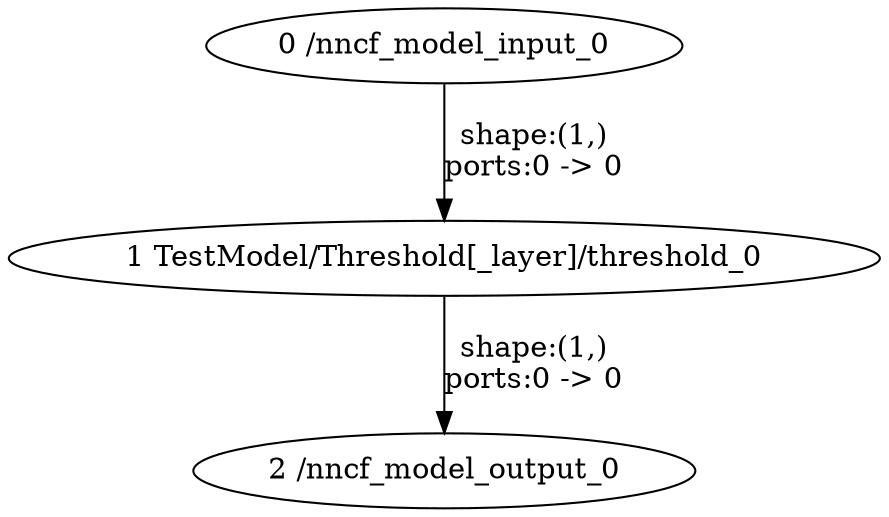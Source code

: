 strict digraph  {
"0 /nncf_model_input_0" [id=0, type=nncf_model_input];
"1 TestModel/Threshold[_layer]/threshold_0" [id=1, type=threshold];
"2 /nncf_model_output_0" [id=2, type=nncf_model_output];
"0 /nncf_model_input_0" -> "1 TestModel/Threshold[_layer]/threshold_0"  [label="shape:(1,)\nports:0 -> 0", style=solid];
"1 TestModel/Threshold[_layer]/threshold_0" -> "2 /nncf_model_output_0"  [label="shape:(1,)\nports:0 -> 0", style=solid];
}

